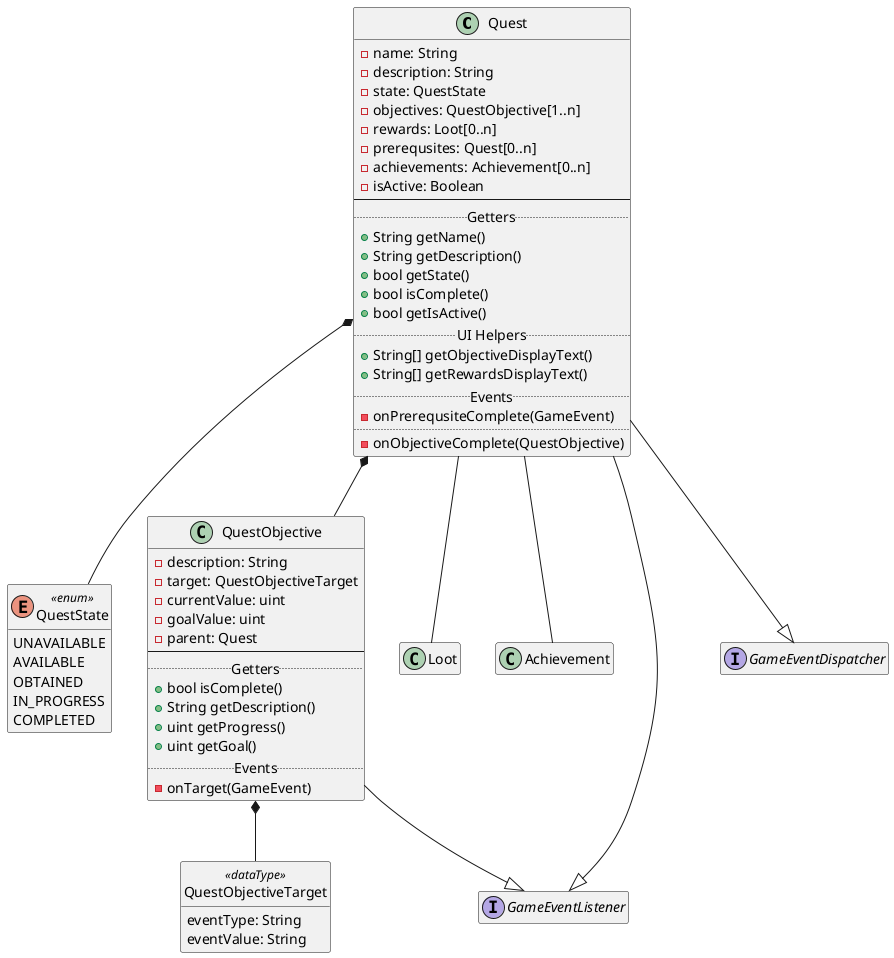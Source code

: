 @startuml
Quest *-- QuestState
Quest *-- QuestObjective
Quest -- Loot
Quest -- Achievement
QuestObjective *-- QuestObjectiveTarget
Quest --|> GameEventListener
Quest --|> GameEventDispatcher
QuestObjective --|> GameEventListener

interface GameEventListener
interface GameEventDispatcher

class Quest {
    - name: String
    - description: String
    - state: QuestState
    - objectives: QuestObjective[1..n]
    - rewards: Loot[0..n]
    - prerequsites: Quest[0..n]
    - achievements: Achievement[0..n]
    - isActive: Boolean
    --
    .. Getters ..
    + String getName()
    + String getDescription()
    + bool getState()
    + bool isComplete()
    + bool getIsActive()
    .. UI Helpers ..
    + String[] getObjectiveDisplayText()
    + String[] getRewardsDisplayText()
    .. Events ..
    - onPrerequsiteComplete(GameEvent)
    ..
    - onObjectiveComplete(QuestObjective)
}

class QuestObjective {
    - description: String
    - target: QuestObjectiveTarget
    - currentValue: uint
    - goalValue: uint
    - parent: Quest
    --
    .. Getters ..
    + bool isComplete()
    + String getDescription()
    + uint getProgress()
    + uint getGoal()
    .. Events ..
    - onTarget(GameEvent)
}

enum QuestState <<enum>> {
    UNAVAILABLE
    AVAILABLE  
    OBTAINED   
    IN_PROGRESS
    COMPLETED 
}

class QuestObjectiveTarget <<dataType>> {
    eventType: String
    eventValue: String
}

hide QuestObjectiveTarget circle
hide interface methods
hide interface fields
hide Loot methods
hide Loot fields
hide Achievement methods
hide Achievement fields
hide QuestState methods
hide QuestObjectiveTarget methods
@enduml